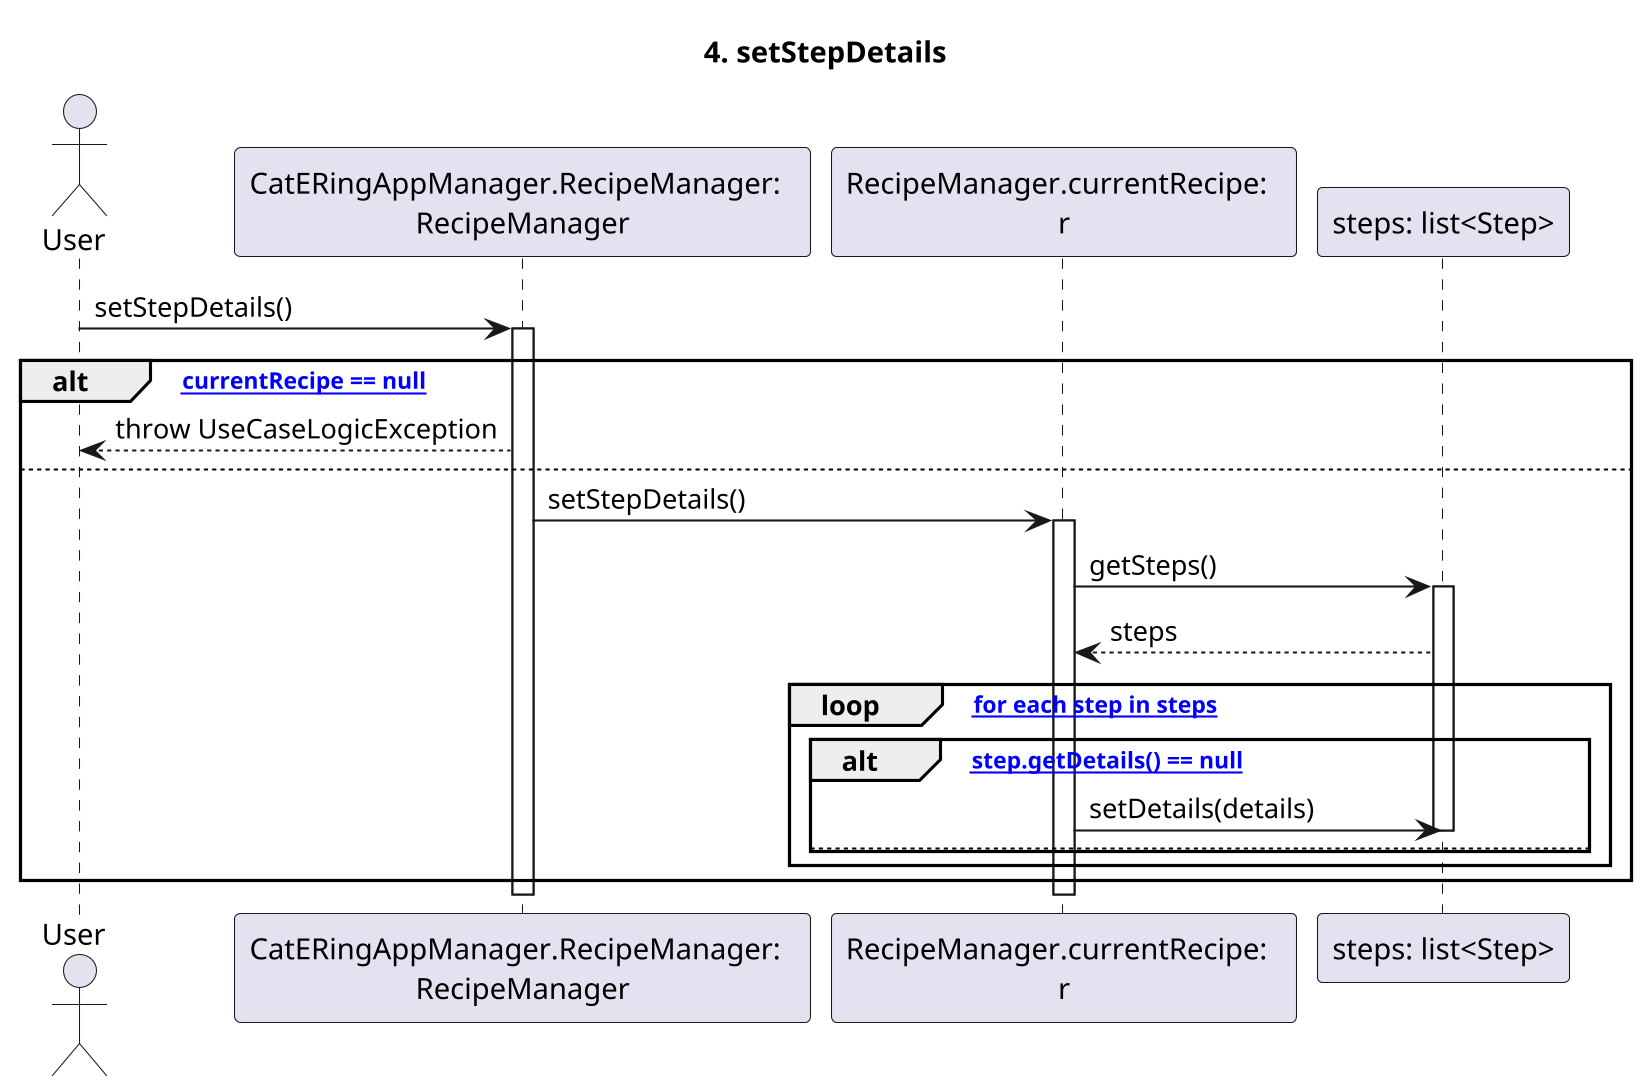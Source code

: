 @startuml

skinparam dpi 200

title: 4. setStepDetails

Actor User
Participant "CatERingAppManager.RecipeManager:  \nRecipeManager" as RM
Participant "RecipeManager.currentRecipe:  \nr" as CR


User -> RM:setStepDetails()
Activate RM
alt ["currentRecipe == null"]
	RM --> User: throw UseCaseLogicException
else
    RM -> CR: setStepDetails()
    Activate CR
    CR -> "steps: list<Step>": getSteps()
    Activate "steps: list<Step>"
    "steps: list<Step>" --> CR: steps
    loop ["for each step in steps"]
        alt ["step.getDetails() == null"]
            CR -> "steps: list<Step>": setDetails(details)
            Deactivate "steps: list<Step>"
        else
        end
    end
end
Deactivate CR
Deactivate RM
@enduml
